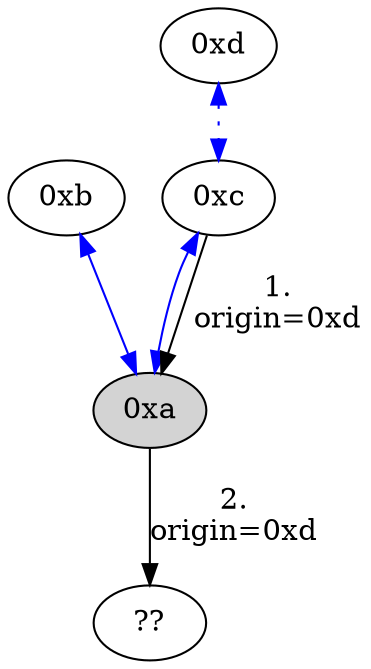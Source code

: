 digraph test4 {
    "0xb" -> a [color=blue, dir=both, len=1.00]
    "0xd" -> "0xc" [color=blue, style=dotted, dir=both]
    "0xc" -> a [color=blue, dir=both, len=1.00]
    "0xc" -> a [label="1.\norigin=0xd", len=3.00]
    a -> "??" [label="2.\norigin=0xd", len=3.00]
    a [style=filled, label="0xa"]
}
